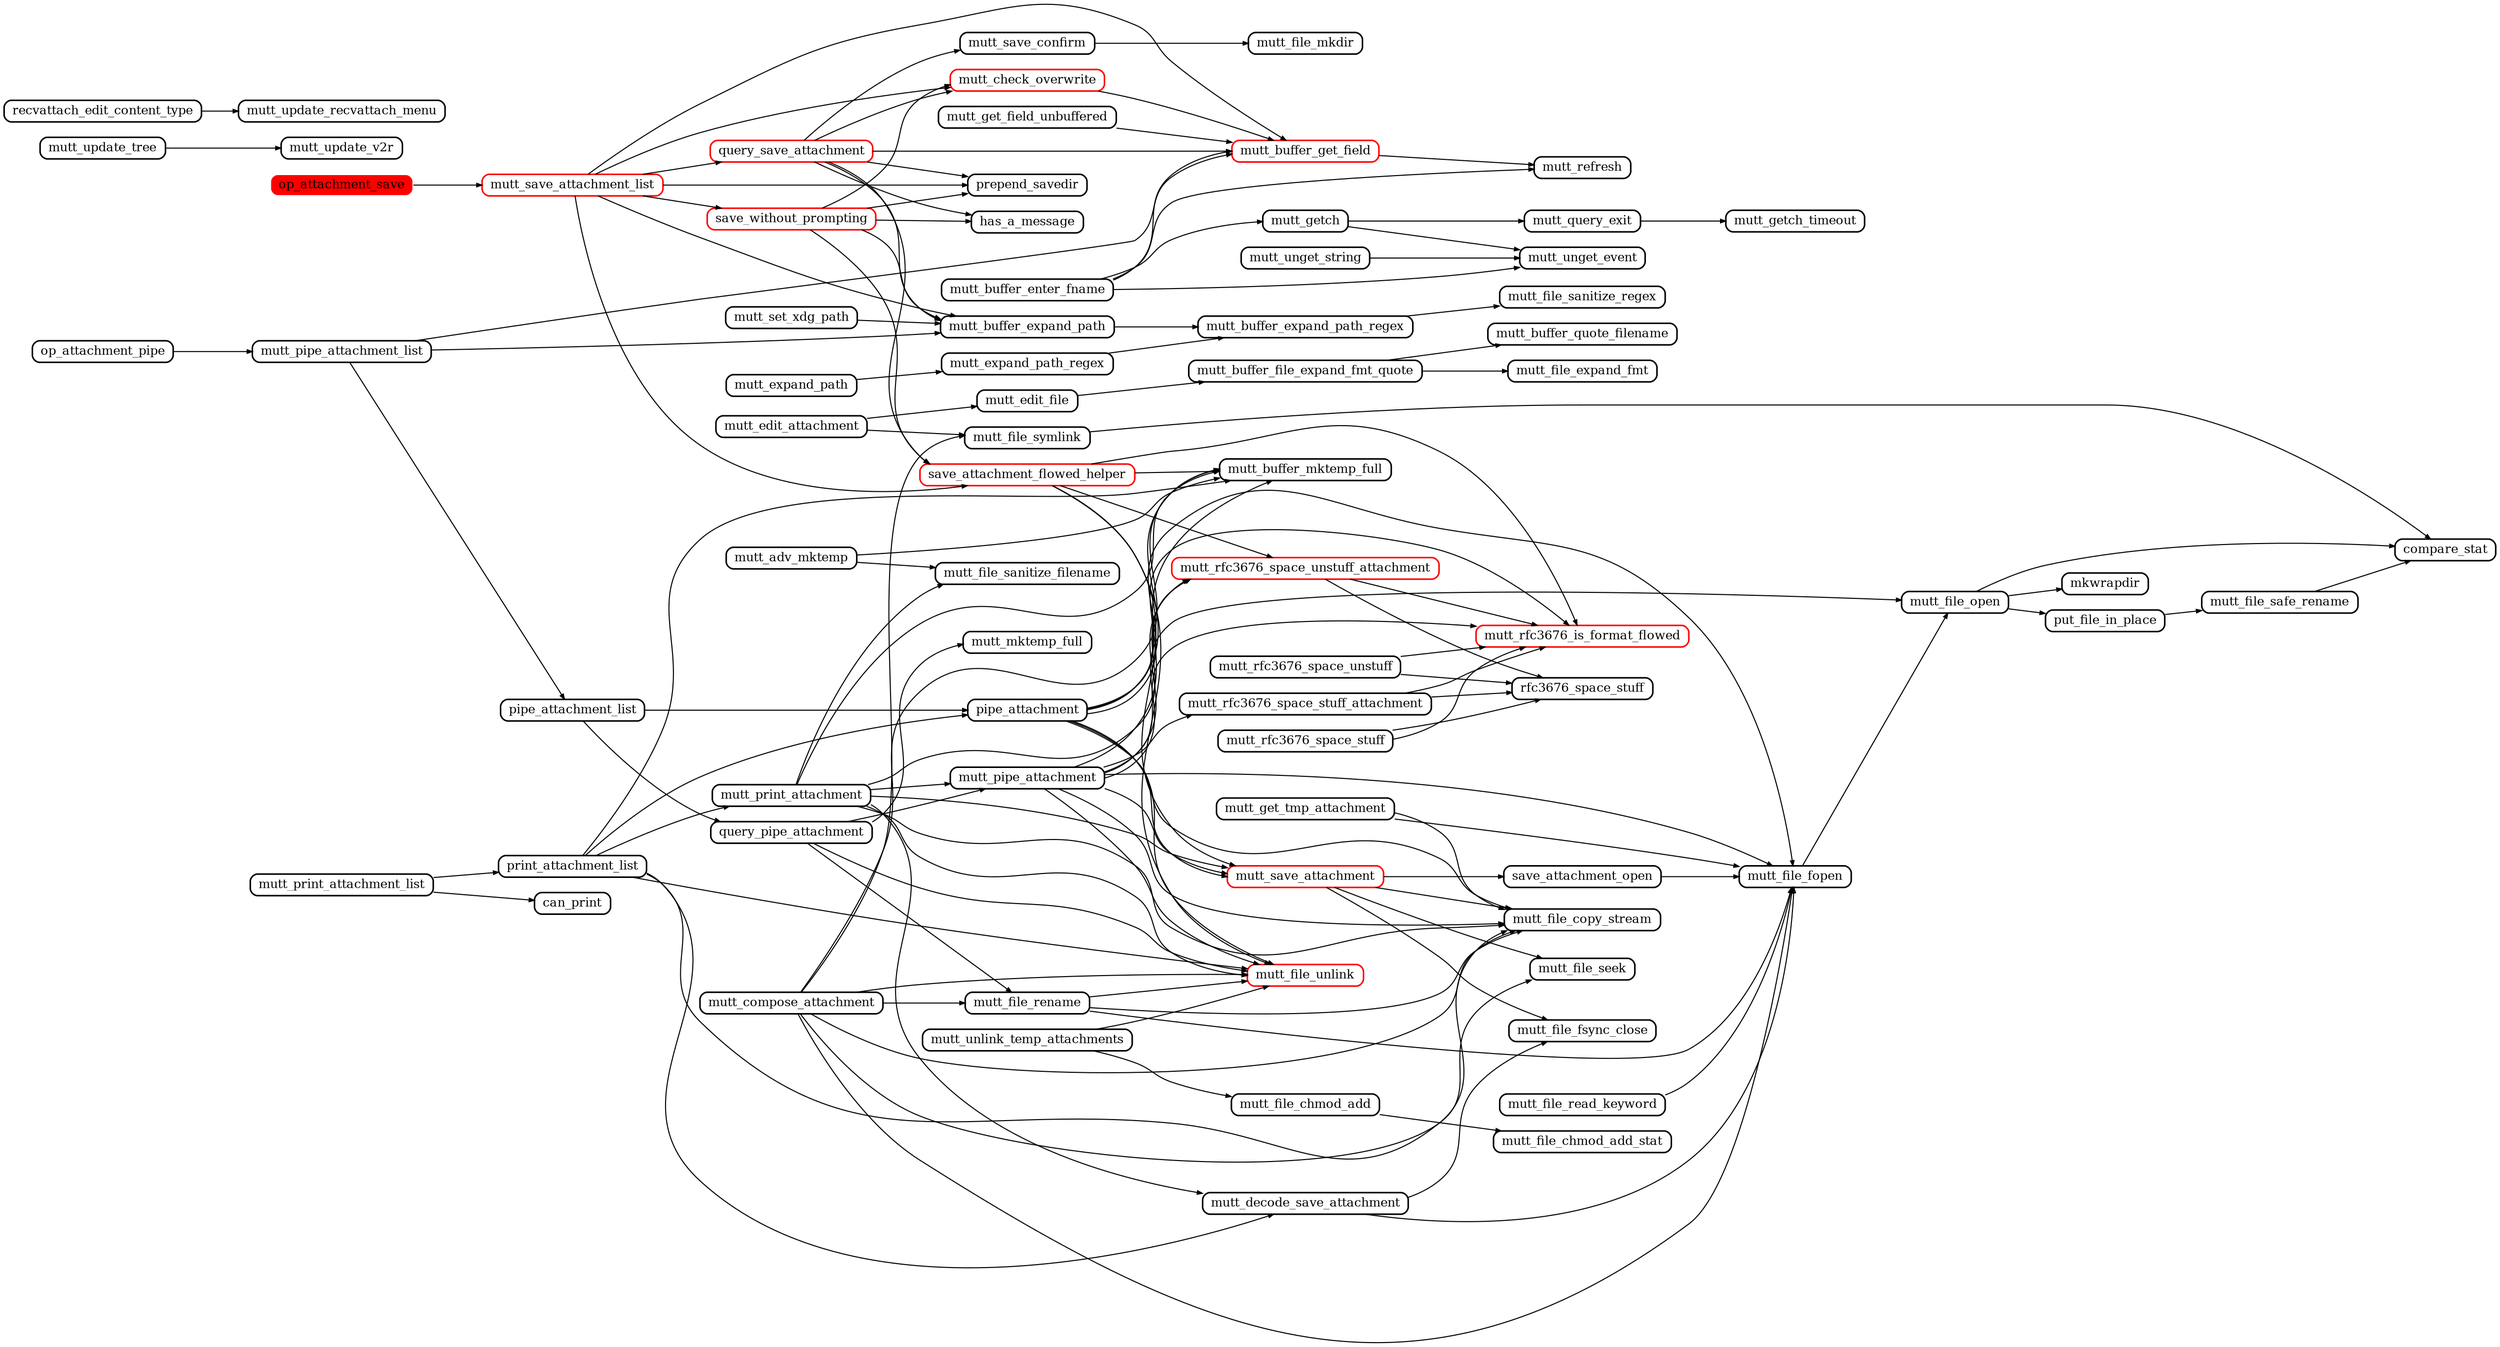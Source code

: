 digraph callgraph {
	graph [
		rankdir="LR"
		nodesep="0.2"
		ranksep="0.5"
		compound="true"
	]

	node [
		shape="Mrecord"
		fontsize="12"
		fillcolor="#ffffff"
		style="filled"
		height="0.2"
		penwidth="1.5"
		color="black"
	]

	edge [
		penwidth="1.0"
		arrowsize="0.5"
	]

	node [ fillcolor="#ff0000" color="#ffffff" ]
	op_attachment_save

	node [ fillcolor="#ffffff" color="#ff0000" ]
	mutt_buffer_get_field
	mutt_check_overwrite
	mutt_file_unlink
	mutt_rfc3676_is_format_flowed
	mutt_rfc3676_space_unstuff_attachment
	mutt_save_attachment
	mutt_save_attachment_list
	query_save_attachment
	save_attachment_flowed_helper
	save_without_prompting

	node [ color="#000000" ]
	mutt_adv_mktemp -> mutt_buffer_mktemp_full
	mutt_adv_mktemp -> mutt_file_sanitize_filename
	mutt_buffer_enter_fname -> mutt_buffer_get_field
	mutt_buffer_enter_fname -> mutt_getch
	mutt_buffer_enter_fname -> mutt_refresh
	mutt_buffer_enter_fname -> mutt_unget_event
	mutt_buffer_expand_path -> mutt_buffer_expand_path_regex
	mutt_buffer_expand_path_regex -> mutt_file_sanitize_regex
	mutt_buffer_file_expand_fmt_quote -> mutt_buffer_quote_filename
	mutt_buffer_file_expand_fmt_quote -> mutt_file_expand_fmt
	mutt_buffer_get_field -> mutt_refresh
	mutt_check_overwrite -> mutt_buffer_get_field
	mutt_compose_attachment -> mutt_buffer_mktemp_full
	mutt_compose_attachment -> mutt_file_copy_stream
	mutt_compose_attachment -> mutt_file_fopen
	mutt_compose_attachment -> mutt_file_rename
	mutt_compose_attachment -> mutt_file_seek
	mutt_compose_attachment -> mutt_file_symlink
	mutt_compose_attachment -> mutt_file_unlink
	mutt_decode_save_attachment -> mutt_file_fopen
	mutt_decode_save_attachment -> mutt_file_fsync_close
	mutt_edit_attachment -> mutt_edit_file
	mutt_edit_attachment -> mutt_file_symlink
	mutt_edit_file -> mutt_buffer_file_expand_fmt_quote
	mutt_expand_path -> mutt_expand_path_regex
	mutt_expand_path_regex -> mutt_buffer_expand_path_regex
	mutt_file_chmod_add -> mutt_file_chmod_add_stat
	mutt_file_fopen -> mutt_file_open
	mutt_file_open -> compare_stat
	mutt_file_open -> mkwrapdir
	mutt_file_open -> put_file_in_place
	mutt_file_read_keyword -> mutt_file_fopen
	mutt_file_rename -> mutt_file_copy_stream
	mutt_file_rename -> mutt_file_fopen
	mutt_file_rename -> mutt_file_unlink
	mutt_file_safe_rename -> compare_stat
	mutt_file_symlink -> compare_stat
	mutt_getch -> mutt_query_exit
	mutt_getch -> mutt_unget_event
	mutt_get_field_unbuffered -> mutt_buffer_get_field
	mutt_get_tmp_attachment -> mutt_file_copy_stream
	mutt_get_tmp_attachment -> mutt_file_fopen
	mutt_pipe_attachment -> mutt_buffer_mktemp_full
	mutt_pipe_attachment -> mutt_file_copy_stream
	mutt_pipe_attachment -> mutt_file_fopen
	mutt_pipe_attachment -> mutt_file_open
	mutt_pipe_attachment -> mutt_file_unlink
	mutt_pipe_attachment -> mutt_rfc3676_is_format_flowed
	mutt_pipe_attachment -> mutt_rfc3676_space_stuff_attachment
	mutt_pipe_attachment -> mutt_rfc3676_space_unstuff_attachment
	mutt_pipe_attachment -> mutt_save_attachment
	mutt_pipe_attachment_list -> mutt_buffer_expand_path
	mutt_pipe_attachment_list -> mutt_buffer_get_field
	mutt_pipe_attachment_list -> pipe_attachment_list
	mutt_print_attachment -> mutt_buffer_mktemp_full
	mutt_print_attachment -> mutt_decode_save_attachment
	mutt_print_attachment -> mutt_file_copy_stream
	mutt_print_attachment -> mutt_file_sanitize_filename
	mutt_print_attachment -> mutt_file_unlink
	mutt_print_attachment -> mutt_pipe_attachment
	mutt_print_attachment -> mutt_rfc3676_space_unstuff_attachment
	mutt_print_attachment -> mutt_save_attachment
	mutt_print_attachment_list -> can_print
	mutt_print_attachment_list -> print_attachment_list
	mutt_query_exit -> mutt_getch_timeout
	mutt_rfc3676_space_stuff -> mutt_rfc3676_is_format_flowed
	mutt_rfc3676_space_stuff -> rfc3676_space_stuff
	mutt_rfc3676_space_stuff_attachment -> mutt_rfc3676_is_format_flowed
	mutt_rfc3676_space_stuff_attachment -> rfc3676_space_stuff
	mutt_rfc3676_space_unstuff -> mutt_rfc3676_is_format_flowed
	mutt_rfc3676_space_unstuff -> rfc3676_space_stuff
	mutt_rfc3676_space_unstuff_attachment -> mutt_rfc3676_is_format_flowed
	mutt_rfc3676_space_unstuff_attachment -> rfc3676_space_stuff
	mutt_save_attachment -> mutt_file_copy_stream
	mutt_save_attachment -> mutt_file_fsync_close
	mutt_save_attachment -> mutt_file_seek
	mutt_save_attachment -> save_attachment_open
	mutt_save_attachment_list -> mutt_buffer_expand_path
	mutt_save_attachment_list -> mutt_buffer_get_field
	mutt_save_attachment_list -> mutt_check_overwrite
	mutt_save_attachment_list -> prepend_savedir
	mutt_save_attachment_list -> query_save_attachment
	mutt_save_attachment_list -> save_attachment_flowed_helper
	mutt_save_attachment_list -> save_without_prompting
	mutt_save_confirm -> mutt_file_mkdir
	mutt_set_xdg_path -> mutt_buffer_expand_path
	mutt_unget_string -> mutt_unget_event
	mutt_unlink_temp_attachments -> mutt_file_chmod_add
	mutt_unlink_temp_attachments -> mutt_file_unlink
	mutt_update_tree -> mutt_update_v2r
	op_attachment_pipe -> mutt_pipe_attachment_list
	op_attachment_save -> mutt_save_attachment_list
	pipe_attachment -> mutt_buffer_mktemp_full
	pipe_attachment -> mutt_file_copy_stream
	pipe_attachment -> mutt_file_fopen
	pipe_attachment -> mutt_file_unlink
	pipe_attachment -> mutt_rfc3676_is_format_flowed
	pipe_attachment -> mutt_rfc3676_space_unstuff_attachment
	pipe_attachment -> mutt_save_attachment
	pipe_attachment_list -> pipe_attachment
	pipe_attachment_list -> query_pipe_attachment
	print_attachment_list -> mutt_buffer_mktemp_full
	print_attachment_list -> mutt_decode_save_attachment
	print_attachment_list -> mutt_file_copy_stream
	print_attachment_list -> mutt_file_unlink
	print_attachment_list -> mutt_print_attachment
	print_attachment_list -> pipe_attachment
	put_file_in_place -> mutt_file_safe_rename
	query_pipe_attachment -> mutt_file_rename
	query_pipe_attachment -> mutt_file_unlink
	query_pipe_attachment -> mutt_mktemp_full
	query_pipe_attachment -> mutt_pipe_attachment
	query_save_attachment -> has_a_message
	query_save_attachment -> mutt_buffer_expand_path
	query_save_attachment -> mutt_buffer_get_field
	query_save_attachment -> mutt_check_overwrite
	query_save_attachment -> mutt_save_confirm
	query_save_attachment -> prepend_savedir
	query_save_attachment -> save_attachment_flowed_helper
	recvattach_edit_content_type -> mutt_update_recvattach_menu
	save_attachment_flowed_helper -> mutt_buffer_mktemp_full
	save_attachment_flowed_helper -> mutt_file_unlink
	save_attachment_flowed_helper -> mutt_rfc3676_is_format_flowed
	save_attachment_flowed_helper -> mutt_rfc3676_space_unstuff_attachment
	save_attachment_flowed_helper -> mutt_save_attachment
	save_attachment_open -> mutt_file_fopen
	save_without_prompting -> has_a_message
	save_without_prompting -> mutt_buffer_expand_path
	save_without_prompting -> mutt_check_overwrite
	save_without_prompting -> prepend_savedir
	save_without_prompting -> save_attachment_flowed_helper

}
